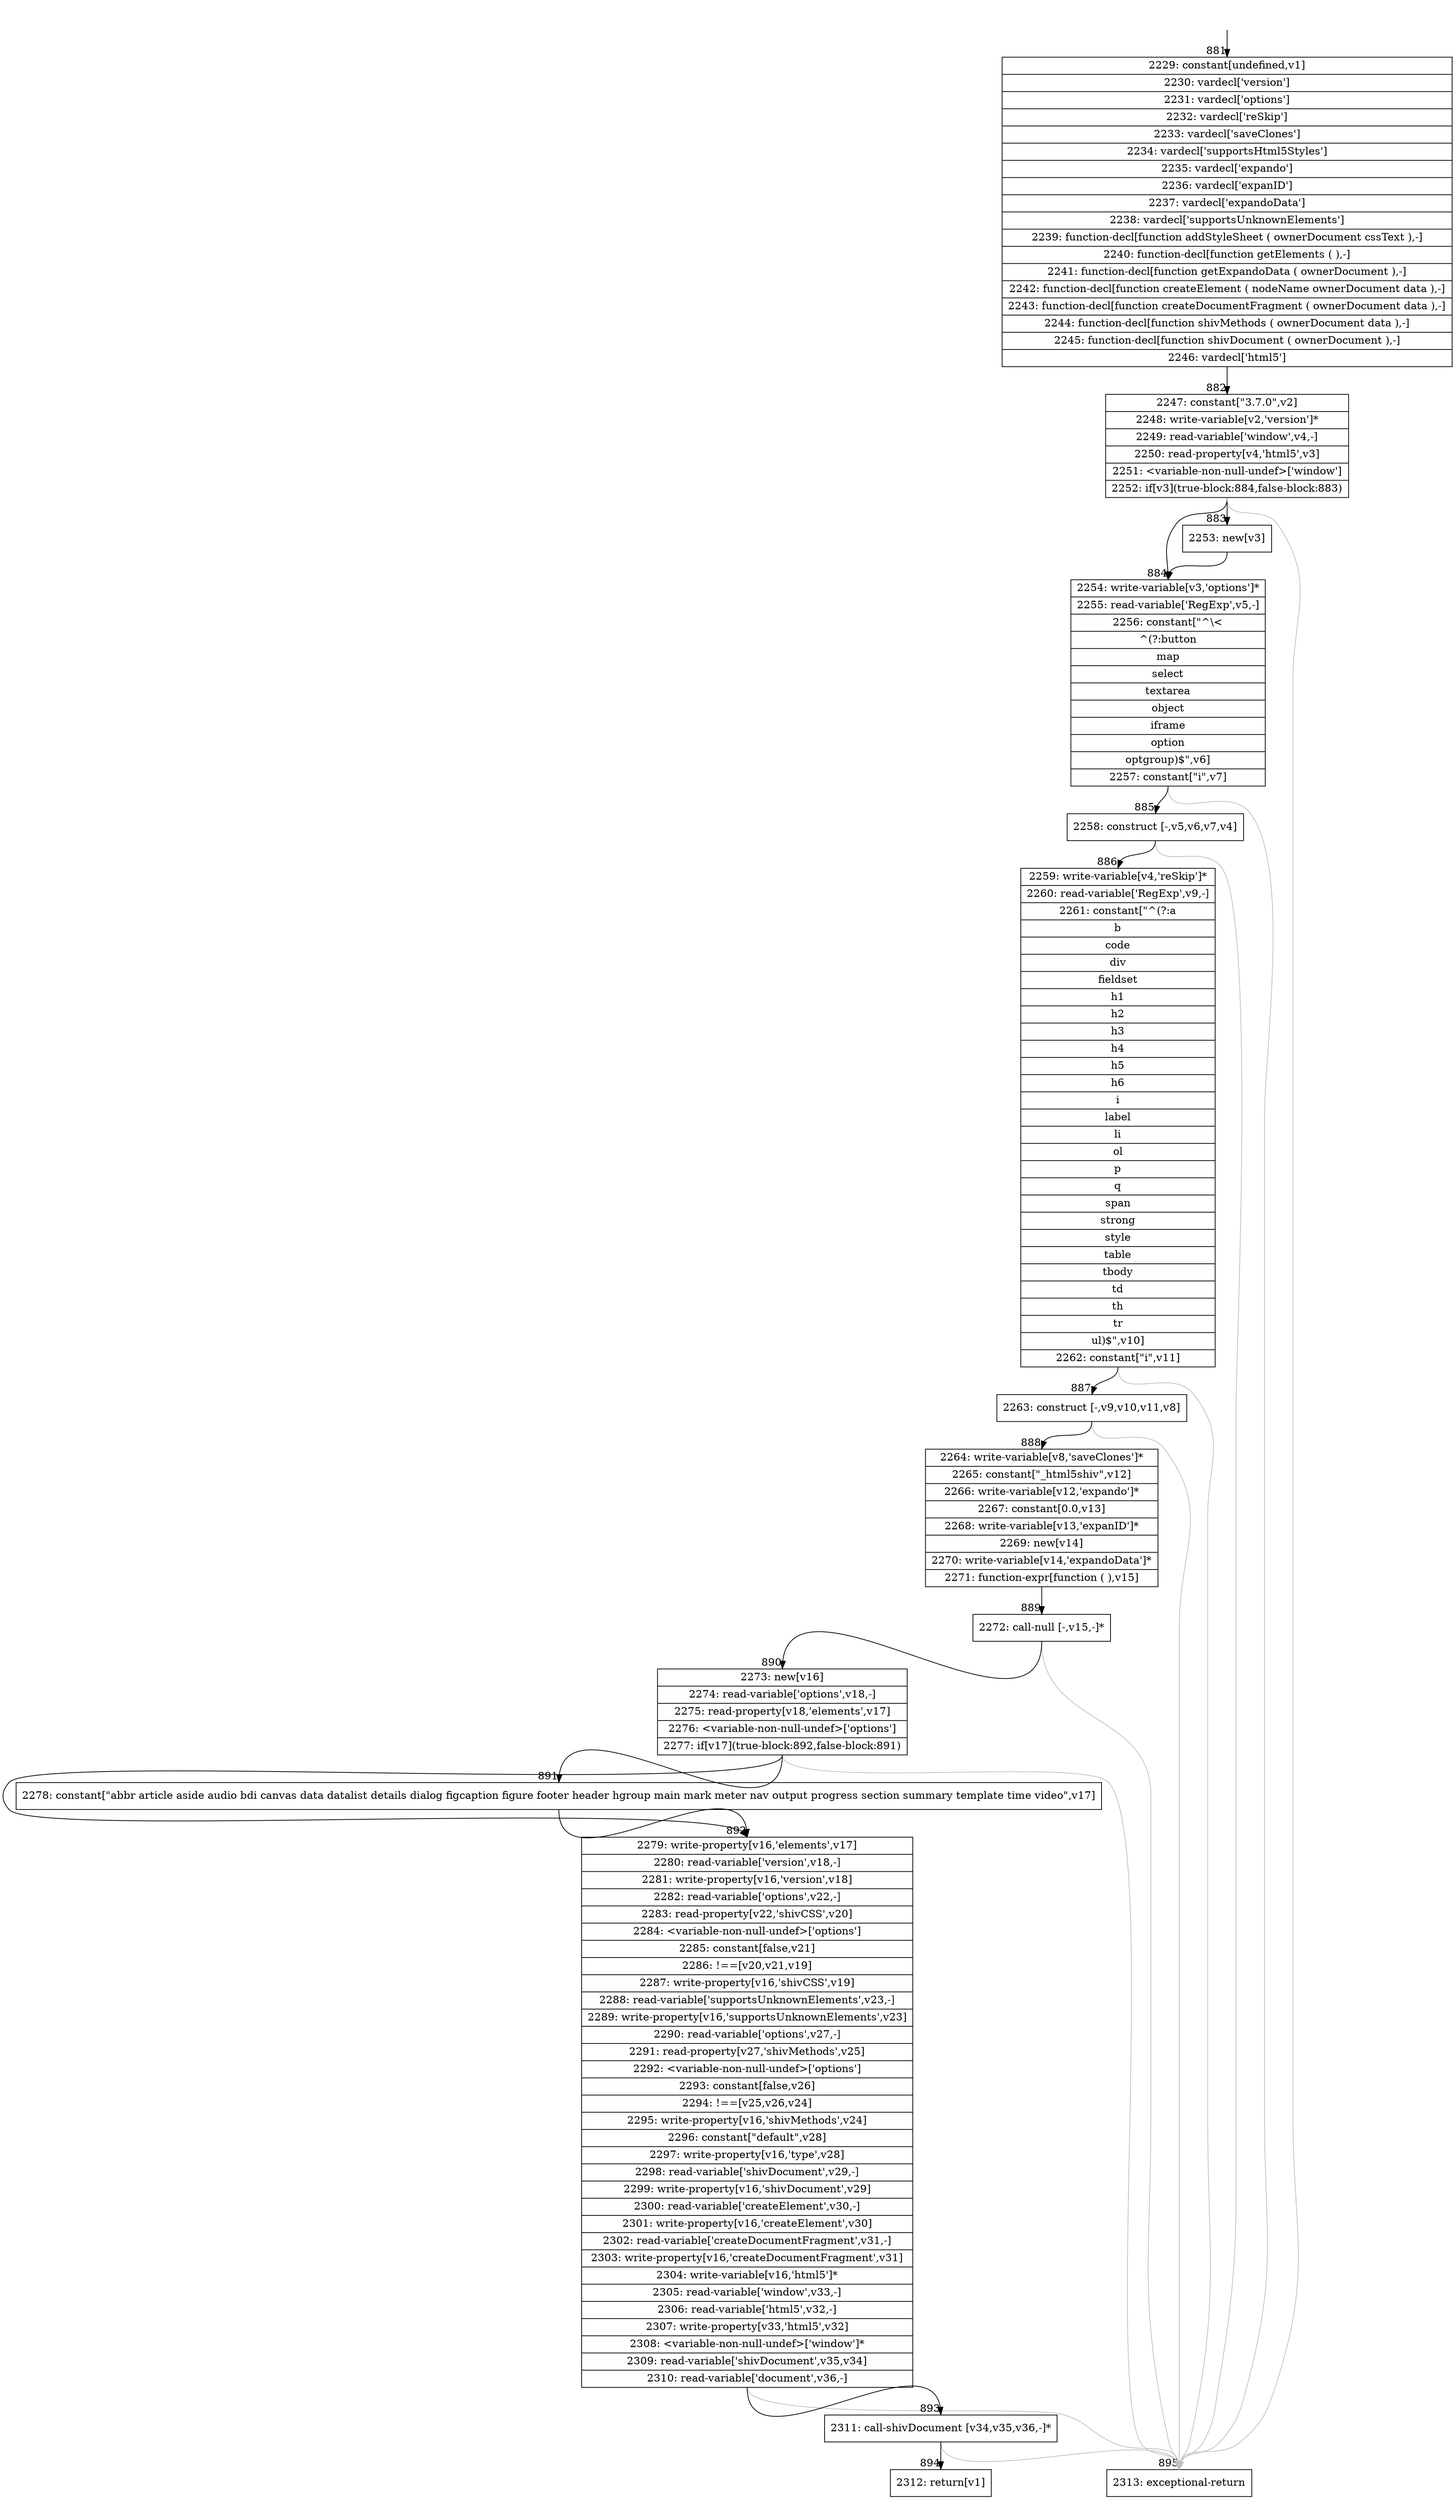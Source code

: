 digraph {
rankdir="TD"
BB_entry68[shape=none,label=""];
BB_entry68 -> BB881 [tailport=s, headport=n, headlabel="    881"]
BB881 [shape=record label="{2229: constant[undefined,v1]|2230: vardecl['version']|2231: vardecl['options']|2232: vardecl['reSkip']|2233: vardecl['saveClones']|2234: vardecl['supportsHtml5Styles']|2235: vardecl['expando']|2236: vardecl['expanID']|2237: vardecl['expandoData']|2238: vardecl['supportsUnknownElements']|2239: function-decl[function addStyleSheet ( ownerDocument cssText ),-]|2240: function-decl[function getElements ( ),-]|2241: function-decl[function getExpandoData ( ownerDocument ),-]|2242: function-decl[function createElement ( nodeName ownerDocument data ),-]|2243: function-decl[function createDocumentFragment ( ownerDocument data ),-]|2244: function-decl[function shivMethods ( ownerDocument data ),-]|2245: function-decl[function shivDocument ( ownerDocument ),-]|2246: vardecl['html5']}" ] 
BB881 -> BB882 [tailport=s, headport=n, headlabel="      882"]
BB882 [shape=record label="{2247: constant[\"3.7.0\",v2]|2248: write-variable[v2,'version']*|2249: read-variable['window',v4,-]|2250: read-property[v4,'html5',v3]|2251: \<variable-non-null-undef\>['window']|2252: if[v3](true-block:884,false-block:883)}" ] 
BB882 -> BB884 [tailport=s, headport=n, headlabel="      884"]
BB882 -> BB883 [tailport=s, headport=n, headlabel="      883"]
BB882 -> BB895 [tailport=s, headport=n, color=gray, headlabel="      895"]
BB883 [shape=record label="{2253: new[v3]}" ] 
BB883 -> BB884 [tailport=s, headport=n]
BB884 [shape=record label="{2254: write-variable[v3,'options']*|2255: read-variable['RegExp',v5,-]|2256: constant[\"^\\\<|^(?:button|map|select|textarea|object|iframe|option|optgroup)$\",v6]|2257: constant[\"i\",v7]}" ] 
BB884 -> BB885 [tailport=s, headport=n, headlabel="      885"]
BB884 -> BB895 [tailport=s, headport=n, color=gray]
BB885 [shape=record label="{2258: construct [-,v5,v6,v7,v4]}" ] 
BB885 -> BB886 [tailport=s, headport=n, headlabel="      886"]
BB885 -> BB895 [tailport=s, headport=n, color=gray]
BB886 [shape=record label="{2259: write-variable[v4,'reSkip']*|2260: read-variable['RegExp',v9,-]|2261: constant[\"^(?:a|b|code|div|fieldset|h1|h2|h3|h4|h5|h6|i|label|li|ol|p|q|span|strong|style|table|tbody|td|th|tr|ul)$\",v10]|2262: constant[\"i\",v11]}" ] 
BB886 -> BB887 [tailport=s, headport=n, headlabel="      887"]
BB886 -> BB895 [tailport=s, headport=n, color=gray]
BB887 [shape=record label="{2263: construct [-,v9,v10,v11,v8]}" ] 
BB887 -> BB888 [tailport=s, headport=n, headlabel="      888"]
BB887 -> BB895 [tailport=s, headport=n, color=gray]
BB888 [shape=record label="{2264: write-variable[v8,'saveClones']*|2265: constant[\"_html5shiv\",v12]|2266: write-variable[v12,'expando']*|2267: constant[0.0,v13]|2268: write-variable[v13,'expanID']*|2269: new[v14]|2270: write-variable[v14,'expandoData']*|2271: function-expr[function ( ),v15]}" ] 
BB888 -> BB889 [tailport=s, headport=n, headlabel="      889"]
BB889 [shape=record label="{2272: call-null [-,v15,-]*}" ] 
BB889 -> BB890 [tailport=s, headport=n, headlabel="      890"]
BB889 -> BB895 [tailport=s, headport=n, color=gray]
BB890 [shape=record label="{2273: new[v16]|2274: read-variable['options',v18,-]|2275: read-property[v18,'elements',v17]|2276: \<variable-non-null-undef\>['options']|2277: if[v17](true-block:892,false-block:891)}" ] 
BB890 -> BB892 [tailport=s, headport=n, headlabel="      892"]
BB890 -> BB891 [tailport=s, headport=n, headlabel="      891"]
BB890 -> BB895 [tailport=s, headport=n, color=gray]
BB891 [shape=record label="{2278: constant[\"abbr article aside audio bdi canvas data datalist details dialog figcaption figure footer header hgroup main mark meter nav output progress section summary template time video\",v17]}" ] 
BB891 -> BB892 [tailport=s, headport=n]
BB892 [shape=record label="{2279: write-property[v16,'elements',v17]|2280: read-variable['version',v18,-]|2281: write-property[v16,'version',v18]|2282: read-variable['options',v22,-]|2283: read-property[v22,'shivCSS',v20]|2284: \<variable-non-null-undef\>['options']|2285: constant[false,v21]|2286: !==[v20,v21,v19]|2287: write-property[v16,'shivCSS',v19]|2288: read-variable['supportsUnknownElements',v23,-]|2289: write-property[v16,'supportsUnknownElements',v23]|2290: read-variable['options',v27,-]|2291: read-property[v27,'shivMethods',v25]|2292: \<variable-non-null-undef\>['options']|2293: constant[false,v26]|2294: !==[v25,v26,v24]|2295: write-property[v16,'shivMethods',v24]|2296: constant[\"default\",v28]|2297: write-property[v16,'type',v28]|2298: read-variable['shivDocument',v29,-]|2299: write-property[v16,'shivDocument',v29]|2300: read-variable['createElement',v30,-]|2301: write-property[v16,'createElement',v30]|2302: read-variable['createDocumentFragment',v31,-]|2303: write-property[v16,'createDocumentFragment',v31]|2304: write-variable[v16,'html5']*|2305: read-variable['window',v33,-]|2306: read-variable['html5',v32,-]|2307: write-property[v33,'html5',v32]|2308: \<variable-non-null-undef\>['window']*|2309: read-variable['shivDocument',v35,v34]|2310: read-variable['document',v36,-]}" ] 
BB892 -> BB893 [tailport=s, headport=n, headlabel="      893"]
BB892 -> BB895 [tailport=s, headport=n, color=gray]
BB893 [shape=record label="{2311: call-shivDocument [v34,v35,v36,-]*}" ] 
BB893 -> BB894 [tailport=s, headport=n, headlabel="      894"]
BB893 -> BB895 [tailport=s, headport=n, color=gray]
BB894 [shape=record label="{2312: return[v1]}" ] 
BB895 [shape=record label="{2313: exceptional-return}" ] 
//#$~ 806
}

